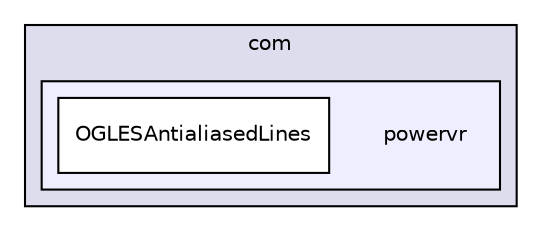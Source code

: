 digraph "PVR/SDK_3.4/Examples/Intermediate/AntialiasedLines/OGLES/Build/Android/src/com/powervr" {
  compound=true
  node [ fontsize="10", fontname="Helvetica"];
  edge [ labelfontsize="10", labelfontname="Helvetica"];
  subgraph clusterdir_05e8c05ff3e2204ee056d3abf05ac2c0 {
    graph [ bgcolor="#ddddee", pencolor="black", label="com" fontname="Helvetica", fontsize="10", URL="dir_05e8c05ff3e2204ee056d3abf05ac2c0.html"]
  subgraph clusterdir_29db9058379355ac449370442b783c9b {
    graph [ bgcolor="#eeeeff", pencolor="black", label="" URL="dir_29db9058379355ac449370442b783c9b.html"];
    dir_29db9058379355ac449370442b783c9b [shape=plaintext label="powervr"];
    dir_a76b01209fedd44ce90d4e43ec1312db [shape=box label="OGLESAntialiasedLines" color="black" fillcolor="white" style="filled" URL="dir_a76b01209fedd44ce90d4e43ec1312db.html"];
  }
  }
}
